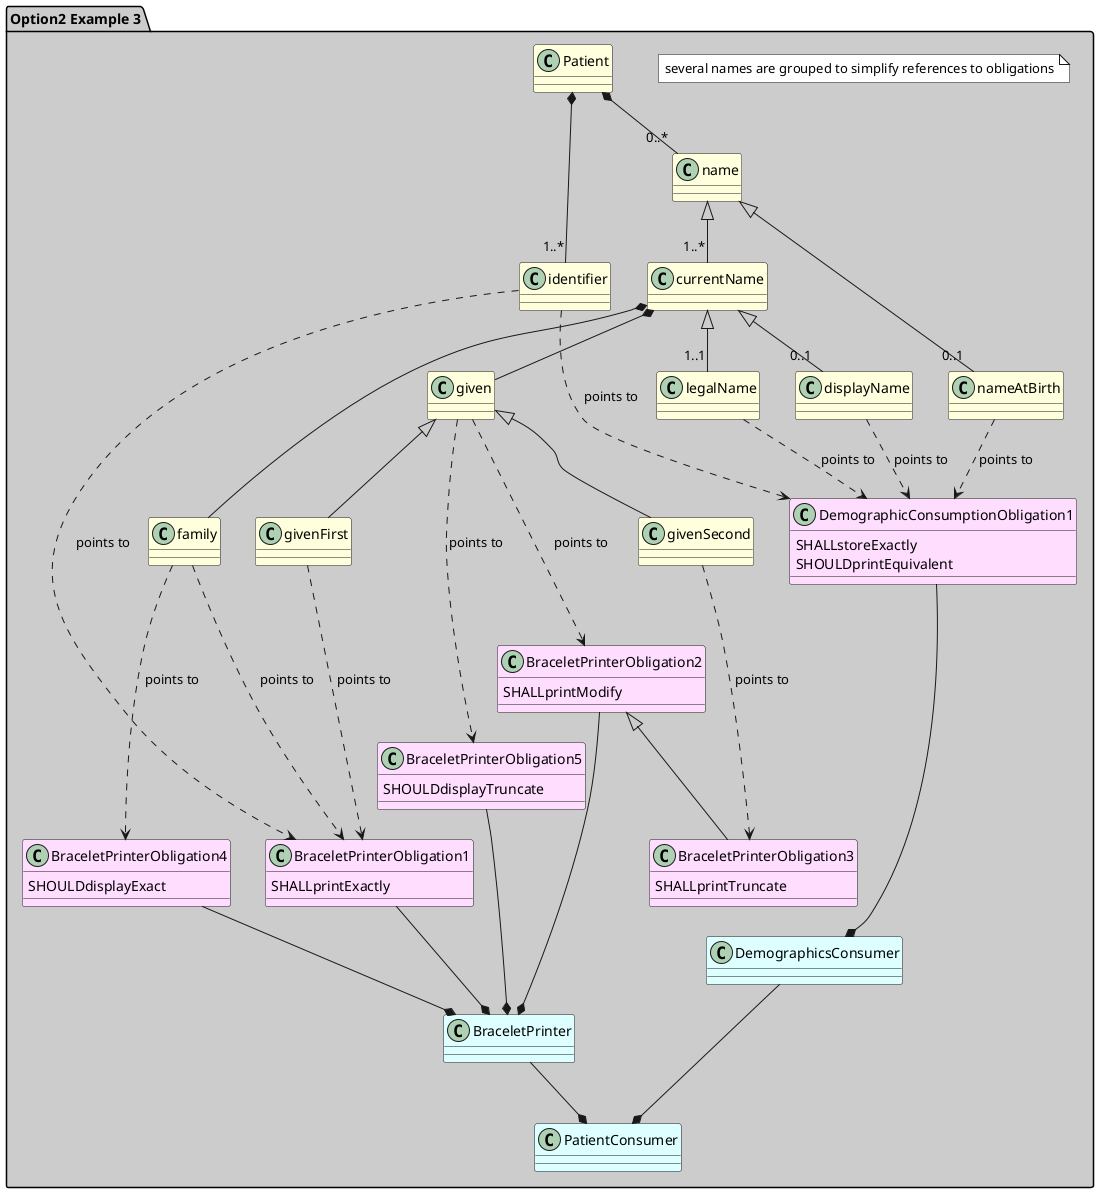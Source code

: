 @startuml

skinparam svgDimensionStyle false

package "Option2 Example 3" #ccc {

note as N1 #fff
several names are grouped to simplify references to obligations
end note

class Patient #ffd
class identifier #ffd
class name #ffd
class currentName #ffd
class nameAtBirth #ffd
class legalName #ffd
class displayName #ffd
class family #ffd
class given #ffd
class givenFirst #ffd
class givenSecond #ffd

name <|--- "0..1" nameAtBirth
name <|-- "1..*" currentName
currentName <|-- "1..1" legalName
currentName <|-- "0..1" displayName
currentName *-- family
currentName *-- given
given <|-- givenFirst
given <|-- givenSecond

class PatientConsumer #dff
class DemographicsConsumer #dff
class BraceletPrinter #dff

class DemographicConsumptionObligation1 #fdf {
    SHALLstoreExactly
    SHOULDprintEquivalent
}
class BraceletPrinterObligation1 #fdf {
    SHALLprintExactly
}
class BraceletPrinterObligation2 #fdf {
    SHALLprintModify
}
class BraceletPrinterObligation3 #fdf {
    SHALLprintTruncate
}
class BraceletPrinterObligation4 #fdf {
    SHOULDdisplayExact
}
class BraceletPrinterObligation5 #fdf {
    SHOULDdisplayTruncate
}

PatientConsumer *-up- DemographicsConsumer
PatientConsumer *-up- BraceletPrinter

DemographicsConsumer *-up-- DemographicConsumptionObligation1

BraceletPrinter *-up- BraceletPrinterObligation1
BraceletPrinter *-up- BraceletPrinterObligation2
BraceletPrinter *-up- BraceletPrinterObligation4
BraceletPrinter *-up- BraceletPrinterObligation5
BraceletPrinterObligation2 <|-- BraceletPrinterObligation3


Patient *-down- "1..*" identifier
Patient *-down- "0..*" name

identifier ..down.> DemographicConsumptionObligation1 : points to
identifier ..down.> BraceletPrinterObligation1 : points to
family ..down.> BraceletPrinterObligation1 : points to
family ..down.> BraceletPrinterObligation4 : points to
givenFirst ..down.> BraceletPrinterObligation1 : points to
givenSecond ..down.> BraceletPrinterObligation3 : points to
legalName .down.> DemographicConsumptionObligation1 : points to
displayName .down.> DemographicConsumptionObligation1 : points to
nameAtBirth .down.> DemographicConsumptionObligation1 : points to
given ..down.> BraceletPrinterObligation2 : points to
given ..down.> BraceletPrinterObligation5 : points to

}

@enduml